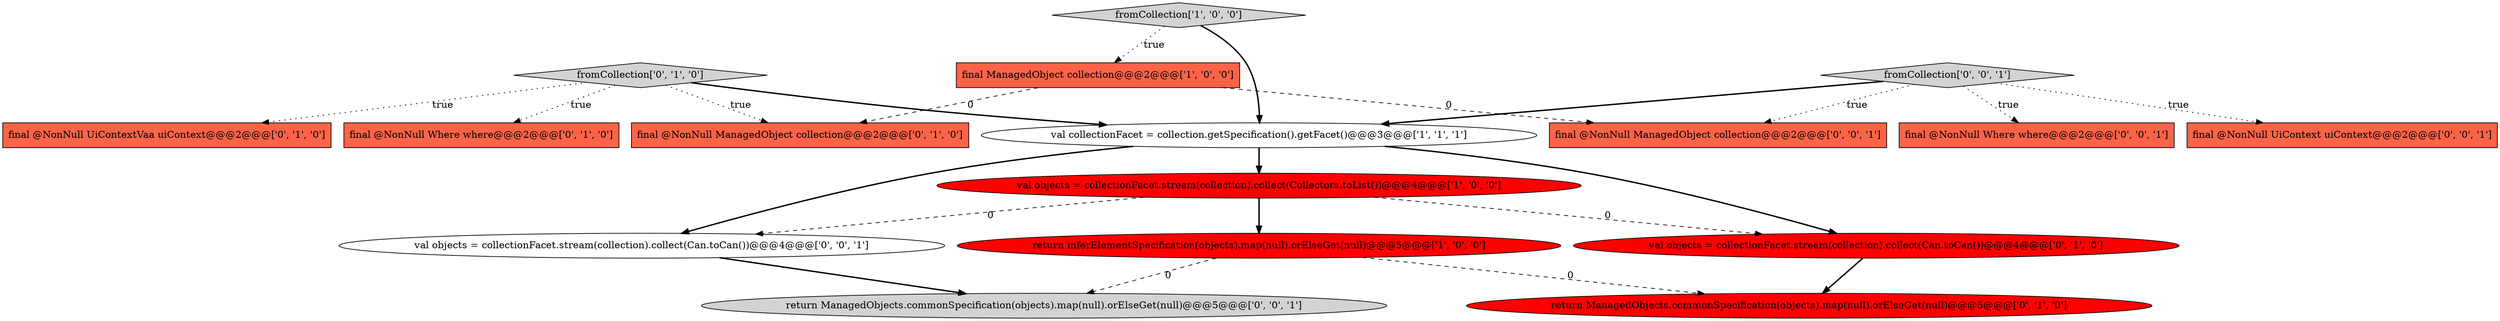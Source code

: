 digraph {
2 [style = filled, label = "val collectionFacet = collection.getSpecification().getFacet()@@@3@@@['1', '1', '1']", fillcolor = white, shape = ellipse image = "AAA0AAABBB1BBB"];
12 [style = filled, label = "final @NonNull UiContext uiContext@@@2@@@['0', '0', '1']", fillcolor = tomato, shape = box image = "AAA0AAABBB3BBB"];
14 [style = filled, label = "val objects = collectionFacet.stream(collection).collect(Can.toCan())@@@4@@@['0', '0', '1']", fillcolor = white, shape = ellipse image = "AAA0AAABBB3BBB"];
0 [style = filled, label = "final ManagedObject collection@@@2@@@['1', '0', '0']", fillcolor = tomato, shape = box image = "AAA1AAABBB1BBB"];
4 [style = filled, label = "fromCollection['1', '0', '0']", fillcolor = lightgray, shape = diamond image = "AAA0AAABBB1BBB"];
6 [style = filled, label = "return ManagedObjects.commonSpecification(objects).map(null).orElseGet(null)@@@5@@@['0', '1', '0']", fillcolor = red, shape = ellipse image = "AAA1AAABBB2BBB"];
7 [style = filled, label = "fromCollection['0', '1', '0']", fillcolor = lightgray, shape = diamond image = "AAA0AAABBB2BBB"];
8 [style = filled, label = "final @NonNull Where where@@@2@@@['0', '1', '0']", fillcolor = tomato, shape = box image = "AAA0AAABBB2BBB"];
3 [style = filled, label = "val objects = collectionFacet.stream(collection).collect(Collectors.toList())@@@4@@@['1', '0', '0']", fillcolor = red, shape = ellipse image = "AAA1AAABBB1BBB"];
10 [style = filled, label = "final @NonNull ManagedObject collection@@@2@@@['0', '1', '0']", fillcolor = tomato, shape = box image = "AAA1AAABBB2BBB"];
9 [style = filled, label = "val objects = collectionFacet.stream(collection).collect(Can.toCan())@@@4@@@['0', '1', '0']", fillcolor = red, shape = ellipse image = "AAA1AAABBB2BBB"];
11 [style = filled, label = "fromCollection['0', '0', '1']", fillcolor = lightgray, shape = diamond image = "AAA0AAABBB3BBB"];
5 [style = filled, label = "final @NonNull UiContextVaa uiContext@@@2@@@['0', '1', '0']", fillcolor = tomato, shape = box image = "AAA0AAABBB2BBB"];
1 [style = filled, label = "return inferElementSpecification(objects).map(null).orElseGet(null)@@@5@@@['1', '0', '0']", fillcolor = red, shape = ellipse image = "AAA1AAABBB1BBB"];
13 [style = filled, label = "final @NonNull Where where@@@2@@@['0', '0', '1']", fillcolor = tomato, shape = box image = "AAA0AAABBB3BBB"];
15 [style = filled, label = "final @NonNull ManagedObject collection@@@2@@@['0', '0', '1']", fillcolor = tomato, shape = box image = "AAA0AAABBB3BBB"];
16 [style = filled, label = "return ManagedObjects.commonSpecification(objects).map(null).orElseGet(null)@@@5@@@['0', '0', '1']", fillcolor = lightgray, shape = ellipse image = "AAA0AAABBB3BBB"];
14->16 [style = bold, label=""];
7->10 [style = dotted, label="true"];
3->1 [style = bold, label=""];
2->3 [style = bold, label=""];
4->0 [style = dotted, label="true"];
11->12 [style = dotted, label="true"];
0->15 [style = dashed, label="0"];
4->2 [style = bold, label=""];
2->9 [style = bold, label=""];
11->13 [style = dotted, label="true"];
11->2 [style = bold, label=""];
0->10 [style = dashed, label="0"];
9->6 [style = bold, label=""];
7->5 [style = dotted, label="true"];
3->9 [style = dashed, label="0"];
7->2 [style = bold, label=""];
1->6 [style = dashed, label="0"];
1->16 [style = dashed, label="0"];
2->14 [style = bold, label=""];
3->14 [style = dashed, label="0"];
11->15 [style = dotted, label="true"];
7->8 [style = dotted, label="true"];
}
